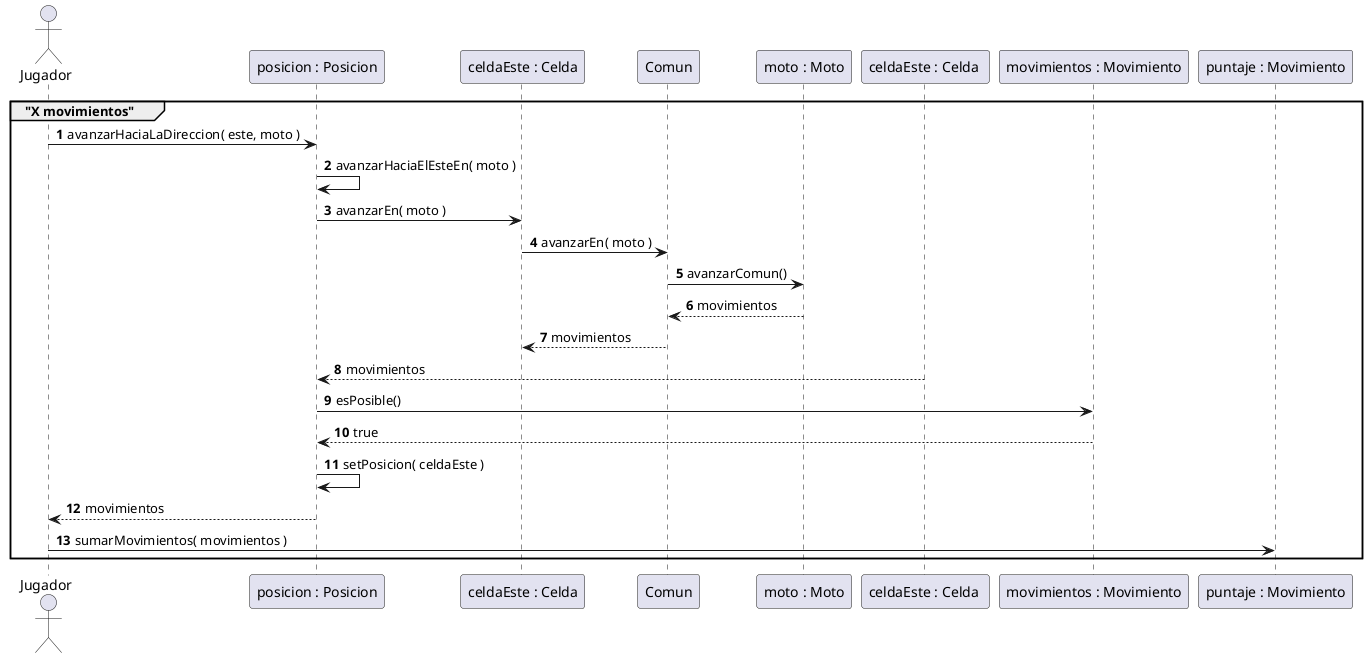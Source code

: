 @startuml
autonumber
actor Jugador

group "X movimientos"
Jugador -> "posicion : Posicion": avanzarHaciaLaDireccion( este, moto )
"posicion : Posicion" -> "posicion : Posicion": avanzarHaciaElEsteEn( moto )
"posicion : Posicion" -> "celdaEste : Celda" : avanzarEn( moto )
"celdaEste : Celda" -> Comun: avanzarEn( moto )
Comun -> "moto : Moto": avanzarComun()

"moto : Moto" --> Comun: movimientos
Comun --> "celdaEste : Celda": movimientos
"celdaEste : Celda "--> "posicion : Posicion": movimientos

'Viola el TellDontAsk, pero no es la solucion final.
'Es para chequear que el movimiento es posible, por ejemplo,
'cuando queres pasar por un piquete con un auto. No debemos actualizar
'la posicion, ya que no podemos avanzar.
"posicion : Posicion" -> "movimientos : Movimiento": esPosible()
"movimientos : Movimiento" --> "posicion : Posicion": true
"posicion : Posicion" -> "posicion : Posicion": setPosicion( celdaEste )

"posicion : Posicion" --> Jugador: movimientos

Jugador -> "puntaje : Movimiento": sumarMovimientos( movimientos )
end

@enduml